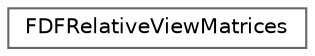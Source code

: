 digraph "Graphical Class Hierarchy"
{
 // INTERACTIVE_SVG=YES
 // LATEX_PDF_SIZE
  bgcolor="transparent";
  edge [fontname=Helvetica,fontsize=10,labelfontname=Helvetica,labelfontsize=10];
  node [fontname=Helvetica,fontsize=10,shape=box,height=0.2,width=0.4];
  rankdir="LR";
  Node0 [id="Node000000",label="FDFRelativeViewMatrices",height=0.2,width=0.4,color="grey40", fillcolor="white", style="filled",URL="$df/de3/structFDFRelativeViewMatrices.html",tooltip=" "];
}
